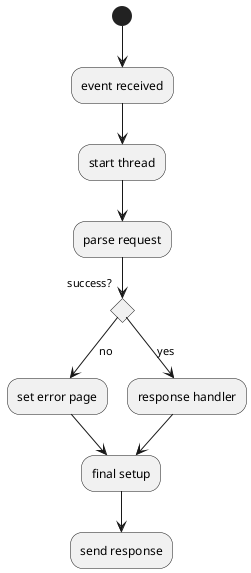 @startuml
(*) --> "event received"
"event received" --> "start thread"
"start thread" --> "parse request"
if "success?"
    --> [no] "set error page"
    --> "final setup"
else
    --> [yes] "response handler"
    --> "final setup"
endif
"final setup" --> "send response"
@enduml